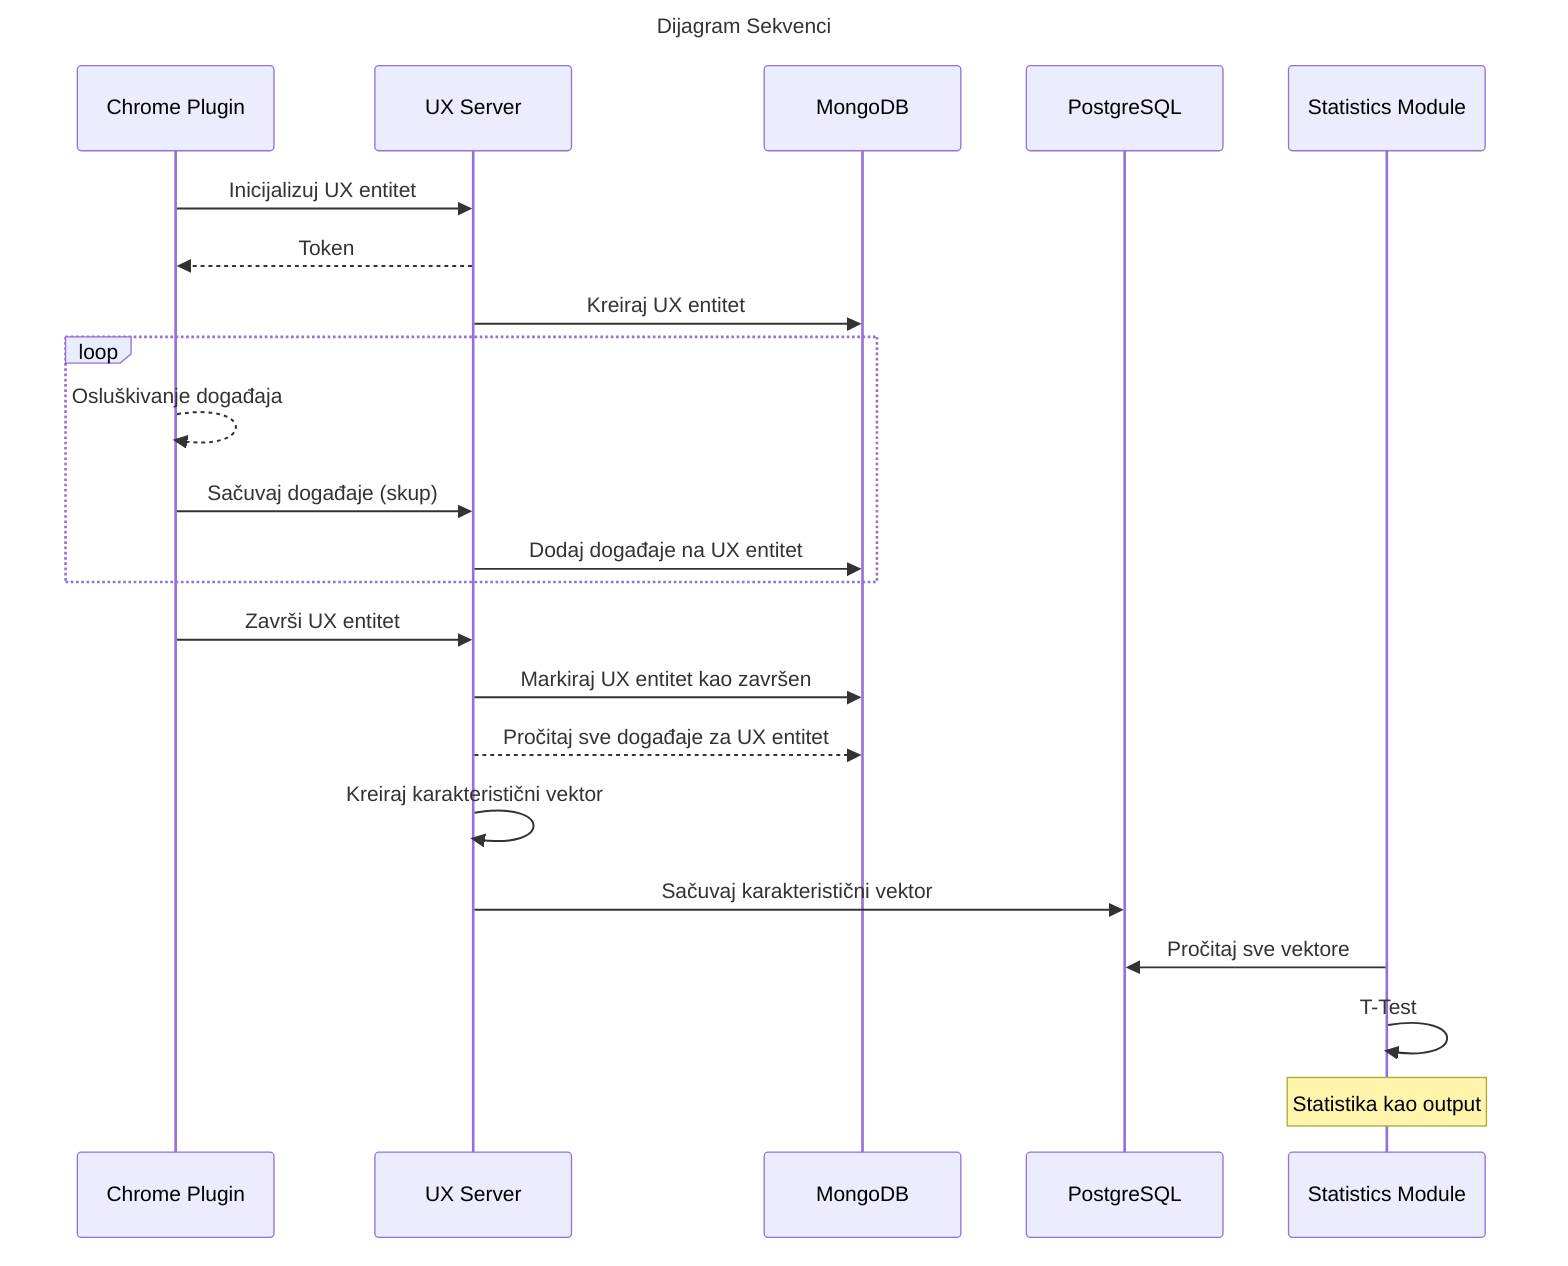 sequenceDiagram
    title Dijagram Sekvenci

    participant ChromePlugin as Chrome Plugin
    participant UXServer as UX Server
    participant MongoDB as MongoDB
    participant PostgreSQL as PostgreSQL
    participant StatisticsModule as Statistics Module

    ChromePlugin->>UXServer: Inicijalizuj UX entitet
    UXServer-->>ChromePlugin: Token
    UXServer->>MongoDB: Kreiraj UX entitet

    loop
        ChromePlugin-->>ChromePlugin: Osluškivanje događaja
        ChromePlugin->>UXServer: Sačuvaj događaje (skup)
        UXServer->>MongoDB: Dodaj događaje na UX entitet
    end

    ChromePlugin->>UXServer: Završi UX entitet
    UXServer->>MongoDB: Markiraj UX entitet kao završen
    UXServer-->>MongoDB: Pročitaj sve događaje za UX entitet
    UXServer->>UXServer: Kreiraj karakteristični vektor
    UXServer->>PostgreSQL: Sačuvaj karakteristični vektor

    StatisticsModule->>PostgreSQL: Pročitaj sve vektore
    StatisticsModule->>StatisticsModule: T-Test

    Note over StatisticsModule: Statistika kao output